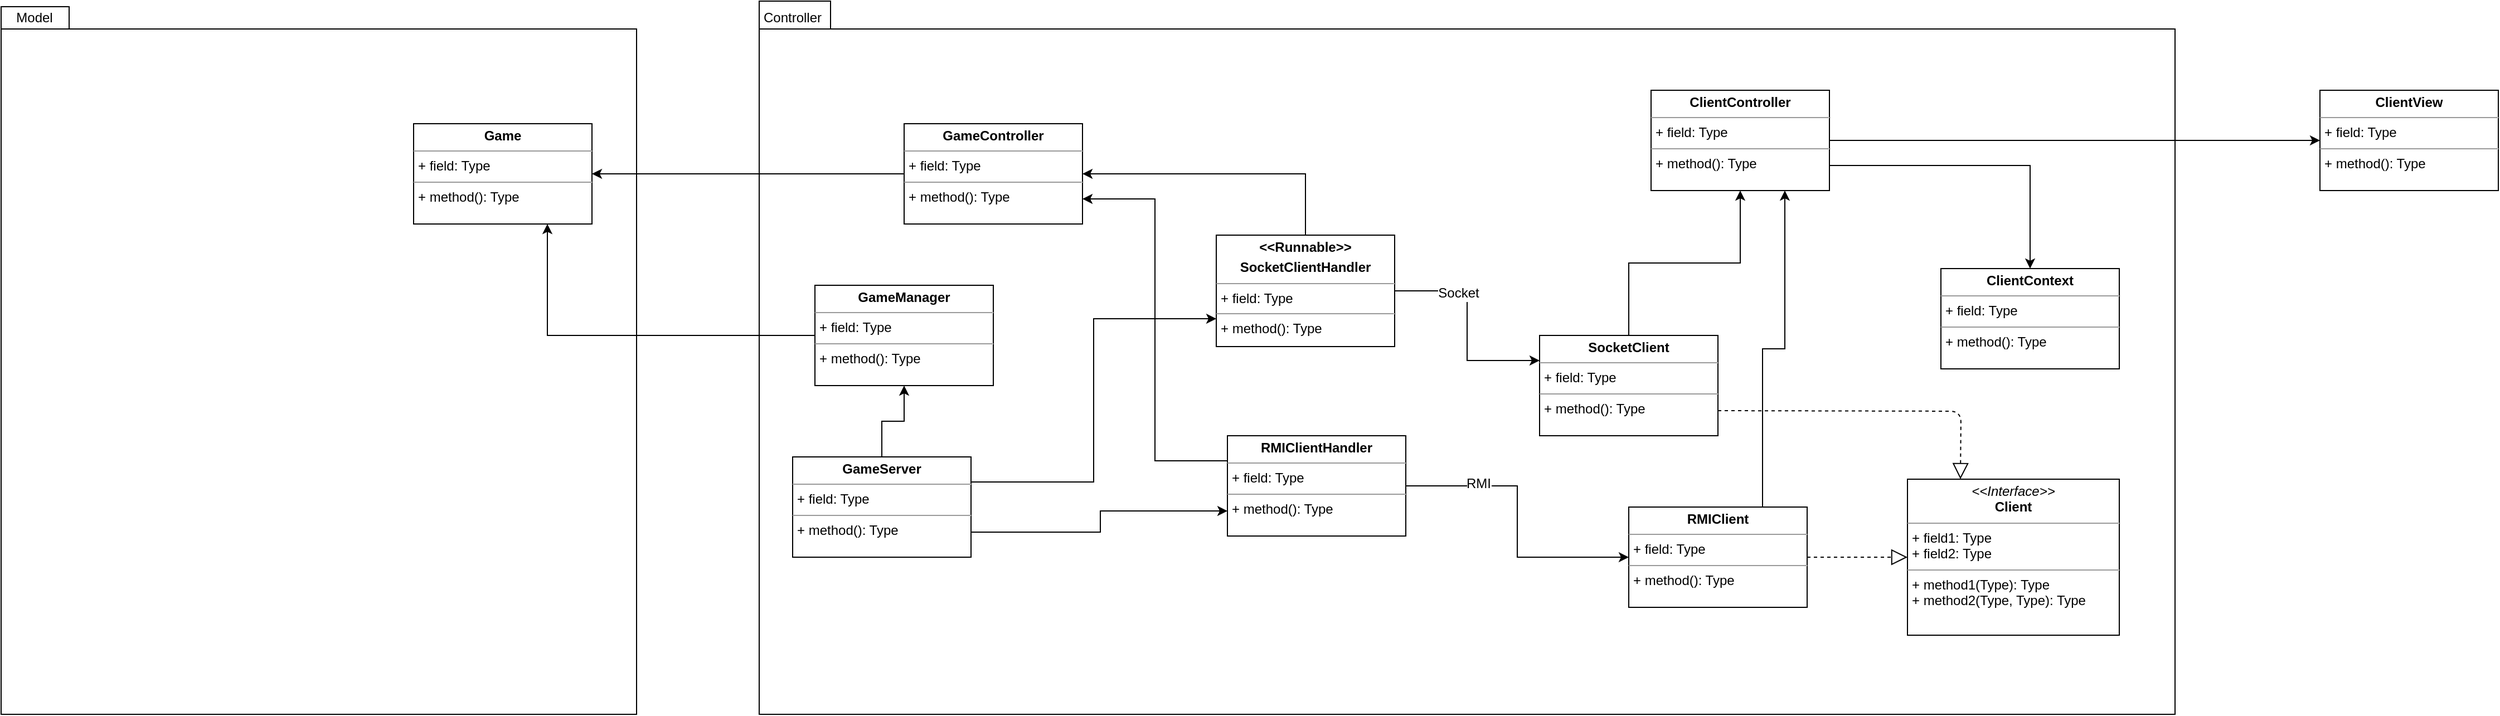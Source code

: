 <mxfile version="10.6.5" type="device"><diagram id="B-Fk8EZy92dVGZj2xUJW" name="Page-1"><mxGraphModel dx="1108" dy="1126" grid="1" gridSize="10" guides="1" tooltips="1" connect="1" arrows="1" fold="1" page="1" pageScale="1" pageWidth="1169" pageHeight="1654" math="0" shadow="0"><root><mxCell id="0"/><mxCell id="1" parent="0"/><mxCell id="_Hetym481YWSwNtasXoo-27" value="" style="shape=folder;fontStyle=1;spacingTop=10;tabWidth=61;tabHeight=20;tabPosition=left;html=1;" parent="1" vertex="1"><mxGeometry x="30" y="511" width="570" height="635" as="geometry"/></mxCell><mxCell id="_Hetym481YWSwNtasXoo-1" value="" style="shape=folder;fontStyle=1;spacingTop=10;tabWidth=62;tabHeight=25;tabPosition=left;html=1;" parent="1" vertex="1"><mxGeometry x="710" y="506" width="1270" height="640" as="geometry"/></mxCell><mxCell id="_Hetym481YWSwNtasXoo-7" value="&lt;p style=&quot;margin: 0px ; margin-top: 4px ; text-align: center&quot;&gt;&lt;b&gt;Game&lt;/b&gt;&lt;/p&gt;&lt;hr size=&quot;1&quot;&gt;&lt;p style=&quot;margin: 0px ; margin-left: 4px&quot;&gt;+ field: Type&lt;/p&gt;&lt;hr size=&quot;1&quot;&gt;&lt;p style=&quot;margin: 0px ; margin-left: 4px&quot;&gt;+ method(): Type&lt;/p&gt;" style="verticalAlign=top;align=left;overflow=fill;fontSize=12;fontFamily=Helvetica;html=1;" parent="1" vertex="1"><mxGeometry x="400" y="616" width="160" height="90" as="geometry"/></mxCell><mxCell id="_Hetym481YWSwNtasXoo-8" value="&lt;p style=&quot;margin: 0px ; margin-top: 4px ; text-align: center&quot;&gt;&lt;b&gt;ClientView&lt;/b&gt;&lt;/p&gt;&lt;hr size=&quot;1&quot;&gt;&lt;p style=&quot;margin: 0px ; margin-left: 4px&quot;&gt;+ field: Type&lt;/p&gt;&lt;hr size=&quot;1&quot;&gt;&lt;p style=&quot;margin: 0px ; margin-left: 4px&quot;&gt;+ method(): Type&lt;/p&gt;" style="verticalAlign=top;align=left;overflow=fill;fontSize=12;fontFamily=Helvetica;html=1;" parent="1" vertex="1"><mxGeometry x="2110" y="586" width="160" height="90" as="geometry"/></mxCell><mxCell id="_Hetym481YWSwNtasXoo-25" style="edgeStyle=orthogonalEdgeStyle;rounded=0;orthogonalLoop=1;jettySize=auto;html=1;exitX=1;exitY=0.5;exitDx=0;exitDy=0;entryX=0;entryY=0.5;entryDx=0;entryDy=0;" parent="1" source="_Hetym481YWSwNtasXoo-9" target="_Hetym481YWSwNtasXoo-8" edge="1"><mxGeometry relative="1" as="geometry"/></mxCell><mxCell id="_Hetym481YWSwNtasXoo-33" style="edgeStyle=orthogonalEdgeStyle;rounded=0;orthogonalLoop=1;jettySize=auto;html=1;exitX=1;exitY=0.75;exitDx=0;exitDy=0;" parent="1" source="_Hetym481YWSwNtasXoo-9" target="_Hetym481YWSwNtasXoo-32" edge="1"><mxGeometry relative="1" as="geometry"/></mxCell><mxCell id="_Hetym481YWSwNtasXoo-9" value="&lt;p style=&quot;margin: 0px ; margin-top: 4px ; text-align: center&quot;&gt;&lt;b&gt;ClientController&lt;/b&gt;&lt;/p&gt;&lt;hr size=&quot;1&quot;&gt;&lt;p style=&quot;margin: 0px ; margin-left: 4px&quot;&gt;+ field: Type&lt;/p&gt;&lt;hr size=&quot;1&quot;&gt;&lt;p style=&quot;margin: 0px ; margin-left: 4px&quot;&gt;+ method(): Type&lt;/p&gt;" style="verticalAlign=top;align=left;overflow=fill;fontSize=12;fontFamily=Helvetica;html=1;" parent="1" vertex="1"><mxGeometry x="1510" y="586" width="160" height="90" as="geometry"/></mxCell><mxCell id="_Hetym481YWSwNtasXoo-24" style="edgeStyle=orthogonalEdgeStyle;rounded=0;orthogonalLoop=1;jettySize=auto;html=1;exitX=0.5;exitY=0;exitDx=0;exitDy=0;entryX=0.5;entryY=1;entryDx=0;entryDy=0;" parent="1" source="_Hetym481YWSwNtasXoo-10" target="_Hetym481YWSwNtasXoo-9" edge="1"><mxGeometry relative="1" as="geometry"/></mxCell><mxCell id="_Hetym481YWSwNtasXoo-10" value="&lt;p style=&quot;margin: 0px ; margin-top: 4px ; text-align: center&quot;&gt;&lt;b&gt;SocketClient&lt;/b&gt;&lt;/p&gt;&lt;hr size=&quot;1&quot;&gt;&lt;p style=&quot;margin: 0px ; margin-left: 4px&quot;&gt;+ field: Type&lt;/p&gt;&lt;hr size=&quot;1&quot;&gt;&lt;p style=&quot;margin: 0px ; margin-left: 4px&quot;&gt;+ method(): Type&lt;/p&gt;" style="verticalAlign=top;align=left;overflow=fill;fontSize=12;fontFamily=Helvetica;html=1;" parent="1" vertex="1"><mxGeometry x="1410" y="806" width="160" height="90" as="geometry"/></mxCell><mxCell id="_Hetym481YWSwNtasXoo-26" style="edgeStyle=orthogonalEdgeStyle;rounded=0;orthogonalLoop=1;jettySize=auto;html=1;exitX=0;exitY=0.5;exitDx=0;exitDy=0;entryX=1;entryY=0.5;entryDx=0;entryDy=0;" parent="1" source="_Hetym481YWSwNtasXoo-11" target="_Hetym481YWSwNtasXoo-7" edge="1"><mxGeometry relative="1" as="geometry"/></mxCell><mxCell id="_Hetym481YWSwNtasXoo-11" value="&lt;p style=&quot;margin: 0px ; margin-top: 4px ; text-align: center&quot;&gt;&lt;b&gt;GameController&lt;/b&gt;&lt;/p&gt;&lt;hr size=&quot;1&quot;&gt;&lt;p style=&quot;margin: 0px ; margin-left: 4px&quot;&gt;+ field: Type&lt;/p&gt;&lt;hr size=&quot;1&quot;&gt;&lt;p style=&quot;margin: 0px ; margin-left: 4px&quot;&gt;+ method(): Type&lt;/p&gt;" style="verticalAlign=top;align=left;overflow=fill;fontSize=12;fontFamily=Helvetica;html=1;" parent="1" vertex="1"><mxGeometry x="840" y="616" width="160" height="90" as="geometry"/></mxCell><mxCell id="_Hetym481YWSwNtasXoo-23" style="edgeStyle=orthogonalEdgeStyle;rounded=0;orthogonalLoop=1;jettySize=auto;html=1;exitX=1;exitY=0.5;exitDx=0;exitDy=0;entryX=0;entryY=0.5;entryDx=0;entryDy=0;" parent="1" source="_Hetym481YWSwNtasXoo-12" target="i9JCn7BGPy8pryA2X0ug-10" edge="1"><mxGeometry relative="1" as="geometry"><mxPoint x="1490" y="1000" as="targetPoint"/></mxGeometry></mxCell><mxCell id="_Hetym481YWSwNtasXoo-35" value="RMI" style="text;html=1;resizable=0;points=[];align=center;verticalAlign=middle;labelBackgroundColor=#ffffff;" parent="_Hetym481YWSwNtasXoo-23" vertex="1" connectable="0"><mxGeometry x="-0.511" y="2" relative="1" as="geometry"><mxPoint as="offset"/></mxGeometry></mxCell><mxCell id="_Hetym481YWSwNtasXoo-30" style="edgeStyle=orthogonalEdgeStyle;rounded=0;orthogonalLoop=1;jettySize=auto;html=1;exitX=0;exitY=0.25;exitDx=0;exitDy=0;entryX=1;entryY=0.75;entryDx=0;entryDy=0;" parent="1" source="_Hetym481YWSwNtasXoo-12" target="_Hetym481YWSwNtasXoo-11" edge="1"><mxGeometry relative="1" as="geometry"/></mxCell><mxCell id="_Hetym481YWSwNtasXoo-12" value="&lt;p style=&quot;margin: 0px ; margin-top: 4px ; text-align: center&quot;&gt;&lt;b&gt;RMIClientHandler&lt;/b&gt;&lt;/p&gt;&lt;hr size=&quot;1&quot;&gt;&lt;p style=&quot;margin: 0px ; margin-left: 4px&quot;&gt;+ field: Type&lt;/p&gt;&lt;hr size=&quot;1&quot;&gt;&lt;p style=&quot;margin: 0px ; margin-left: 4px&quot;&gt;+ method(): Type&lt;/p&gt;" style="verticalAlign=top;align=left;overflow=fill;fontSize=12;fontFamily=Helvetica;html=1;" parent="1" vertex="1"><mxGeometry x="1130" y="896" width="160" height="90" as="geometry"/></mxCell><mxCell id="_Hetym481YWSwNtasXoo-19" style="edgeStyle=orthogonalEdgeStyle;rounded=0;orthogonalLoop=1;jettySize=auto;html=1;exitX=0.5;exitY=0;exitDx=0;exitDy=0;entryX=1;entryY=0.5;entryDx=0;entryDy=0;" parent="1" source="_Hetym481YWSwNtasXoo-13" target="_Hetym481YWSwNtasXoo-11" edge="1"><mxGeometry relative="1" as="geometry"/></mxCell><mxCell id="_Hetym481YWSwNtasXoo-22" style="edgeStyle=orthogonalEdgeStyle;rounded=0;orthogonalLoop=1;jettySize=auto;html=1;exitX=1;exitY=0.5;exitDx=0;exitDy=0;entryX=0;entryY=0.25;entryDx=0;entryDy=0;" parent="1" source="_Hetym481YWSwNtasXoo-13" target="_Hetym481YWSwNtasXoo-10" edge="1"><mxGeometry relative="1" as="geometry"/></mxCell><mxCell id="_Hetym481YWSwNtasXoo-34" value="Socket" style="text;html=1;resizable=0;points=[];align=center;verticalAlign=middle;labelBackgroundColor=#ffffff;" parent="_Hetym481YWSwNtasXoo-22" vertex="1" connectable="0"><mxGeometry x="-0.414" y="-2" relative="1" as="geometry"><mxPoint as="offset"/></mxGeometry></mxCell><mxCell id="_Hetym481YWSwNtasXoo-13" value="&lt;p style=&quot;margin: 0px ; margin-top: 4px ; text-align: center&quot;&gt;&lt;b&gt;&amp;lt;&amp;lt;Runnable&amp;gt;&amp;gt;&lt;/b&gt;&lt;/p&gt;&lt;p style=&quot;margin: 0px ; margin-top: 4px ; text-align: center&quot;&gt;&lt;b&gt;SocketClientHandler&lt;/b&gt;&lt;/p&gt;&lt;hr size=&quot;1&quot;&gt;&lt;p style=&quot;margin: 0px ; margin-left: 4px&quot;&gt;+ field: Type&lt;/p&gt;&lt;hr size=&quot;1&quot;&gt;&lt;p style=&quot;margin: 0px ; margin-left: 4px&quot;&gt;+ method(): Type&lt;/p&gt;" style="verticalAlign=top;align=left;overflow=fill;fontSize=12;fontFamily=Helvetica;html=1;" parent="1" vertex="1"><mxGeometry x="1120" y="716" width="160" height="100" as="geometry"/></mxCell><mxCell id="_Hetym481YWSwNtasXoo-20" style="edgeStyle=orthogonalEdgeStyle;rounded=0;orthogonalLoop=1;jettySize=auto;html=1;exitX=1;exitY=0.25;exitDx=0;exitDy=0;entryX=0;entryY=0.75;entryDx=0;entryDy=0;" parent="1" source="_Hetym481YWSwNtasXoo-14" target="_Hetym481YWSwNtasXoo-13" edge="1"><mxGeometry relative="1" as="geometry"/></mxCell><mxCell id="_Hetym481YWSwNtasXoo-21" style="edgeStyle=orthogonalEdgeStyle;rounded=0;orthogonalLoop=1;jettySize=auto;html=1;exitX=1;exitY=0.75;exitDx=0;exitDy=0;entryX=0;entryY=0.75;entryDx=0;entryDy=0;" parent="1" source="_Hetym481YWSwNtasXoo-14" target="_Hetym481YWSwNtasXoo-12" edge="1"><mxGeometry relative="1" as="geometry"><Array as="points"><mxPoint x="1016" y="982"/><mxPoint x="1016" y="964"/></Array></mxGeometry></mxCell><mxCell id="i9JCn7BGPy8pryA2X0ug-22" style="edgeStyle=orthogonalEdgeStyle;rounded=0;orthogonalLoop=1;jettySize=auto;html=1;exitX=0.5;exitY=0;exitDx=0;exitDy=0;entryX=0.5;entryY=1;entryDx=0;entryDy=0;" edge="1" parent="1" source="_Hetym481YWSwNtasXoo-14" target="i9JCn7BGPy8pryA2X0ug-19"><mxGeometry relative="1" as="geometry"/></mxCell><mxCell id="_Hetym481YWSwNtasXoo-14" value="&lt;p style=&quot;margin: 0px ; margin-top: 4px ; text-align: center&quot;&gt;&lt;b&gt;GameServer&lt;/b&gt;&lt;/p&gt;&lt;hr size=&quot;1&quot;&gt;&lt;p style=&quot;margin: 0px ; margin-left: 4px&quot;&gt;+ field: Type&lt;/p&gt;&lt;hr size=&quot;1&quot;&gt;&lt;p style=&quot;margin: 0px ; margin-left: 4px&quot;&gt;+ method(): Type&lt;/p&gt;" style="verticalAlign=top;align=left;overflow=fill;fontSize=12;fontFamily=Helvetica;html=1;" parent="1" vertex="1"><mxGeometry x="740" y="915" width="160" height="90" as="geometry"/></mxCell><mxCell id="_Hetym481YWSwNtasXoo-28" value="Model" style="text;html=1;strokeColor=none;fillColor=none;align=center;verticalAlign=middle;whiteSpace=wrap;rounded=0;" parent="1" vertex="1"><mxGeometry x="40" y="511" width="40" height="20" as="geometry"/></mxCell><mxCell id="_Hetym481YWSwNtasXoo-29" value="Controller" style="text;html=1;strokeColor=none;fillColor=none;align=center;verticalAlign=middle;whiteSpace=wrap;rounded=0;" parent="1" vertex="1"><mxGeometry x="720" y="511" width="40" height="20" as="geometry"/></mxCell><mxCell id="_Hetym481YWSwNtasXoo-32" value="&lt;p style=&quot;margin: 0px ; margin-top: 4px ; text-align: center&quot;&gt;&lt;b&gt;ClientContext&lt;/b&gt;&lt;/p&gt;&lt;hr size=&quot;1&quot;&gt;&lt;p style=&quot;margin: 0px ; margin-left: 4px&quot;&gt;+ field: Type&lt;/p&gt;&lt;hr size=&quot;1&quot;&gt;&lt;p style=&quot;margin: 0px ; margin-left: 4px&quot;&gt;+ method(): Type&lt;/p&gt;" style="verticalAlign=top;align=left;overflow=fill;fontSize=12;fontFamily=Helvetica;html=1;" parent="1" vertex="1"><mxGeometry x="1770" y="746" width="160" height="90" as="geometry"/></mxCell><mxCell id="i9JCn7BGPy8pryA2X0ug-9" value="&lt;p style=&quot;margin: 0px ; margin-top: 4px ; text-align: center&quot;&gt;&lt;i&gt;&amp;lt;&amp;lt;Interface&amp;gt;&amp;gt;&lt;/i&gt;&lt;br&gt;&lt;b&gt;Client&lt;/b&gt;&lt;/p&gt;&lt;hr size=&quot;1&quot;&gt;&lt;p style=&quot;margin: 0px ; margin-left: 4px&quot;&gt;+ field1: Type&lt;br&gt;+ field2: Type&lt;/p&gt;&lt;hr size=&quot;1&quot;&gt;&lt;p style=&quot;margin: 0px ; margin-left: 4px&quot;&gt;+ method1(Type): Type&lt;br&gt;+ method2(Type, Type): Type&lt;/p&gt;" style="verticalAlign=top;align=left;overflow=fill;fontSize=12;fontFamily=Helvetica;html=1;" vertex="1" parent="1"><mxGeometry x="1740" y="935" width="190" height="140" as="geometry"/></mxCell><mxCell id="i9JCn7BGPy8pryA2X0ug-15" style="edgeStyle=orthogonalEdgeStyle;rounded=0;orthogonalLoop=1;jettySize=auto;html=1;exitX=0.75;exitY=0;exitDx=0;exitDy=0;entryX=0.75;entryY=1;entryDx=0;entryDy=0;" edge="1" parent="1" source="i9JCn7BGPy8pryA2X0ug-10" target="_Hetym481YWSwNtasXoo-9"><mxGeometry relative="1" as="geometry"/></mxCell><mxCell id="i9JCn7BGPy8pryA2X0ug-10" value="&lt;p style=&quot;margin: 0px ; margin-top: 4px ; text-align: center&quot;&gt;&lt;b&gt;RMIClient&lt;/b&gt;&lt;/p&gt;&lt;hr size=&quot;1&quot;&gt;&lt;p style=&quot;margin: 0px ; margin-left: 4px&quot;&gt;+ field: Type&lt;/p&gt;&lt;hr size=&quot;1&quot;&gt;&lt;p style=&quot;margin: 0px ; margin-left: 4px&quot;&gt;+ method(): Type&lt;/p&gt;" style="verticalAlign=top;align=left;overflow=fill;fontSize=12;fontFamily=Helvetica;html=1;" vertex="1" parent="1"><mxGeometry x="1490" y="960" width="160" height="90" as="geometry"/></mxCell><mxCell id="i9JCn7BGPy8pryA2X0ug-12" value="" style="endArrow=block;dashed=1;endFill=0;endSize=12;html=1;exitX=1;exitY=0.5;exitDx=0;exitDy=0;entryX=0;entryY=0.5;entryDx=0;entryDy=0;" edge="1" parent="1" source="i9JCn7BGPy8pryA2X0ug-10" target="i9JCn7BGPy8pryA2X0ug-9"><mxGeometry width="160" relative="1" as="geometry"><mxPoint x="930" y="1170" as="sourcePoint"/><mxPoint x="1090" y="1170" as="targetPoint"/></mxGeometry></mxCell><mxCell id="i9JCn7BGPy8pryA2X0ug-13" value="" style="endArrow=block;dashed=1;endFill=0;endSize=12;html=1;exitX=1;exitY=0.75;exitDx=0;exitDy=0;entryX=0.25;entryY=0;entryDx=0;entryDy=0;" edge="1" parent="1" source="_Hetym481YWSwNtasXoo-10" target="i9JCn7BGPy8pryA2X0ug-9"><mxGeometry width="160" relative="1" as="geometry"><mxPoint x="930" y="1170" as="sourcePoint"/><mxPoint x="1090" y="1170" as="targetPoint"/><Array as="points"><mxPoint x="1788" y="874"/></Array></mxGeometry></mxCell><mxCell id="i9JCn7BGPy8pryA2X0ug-21" style="edgeStyle=orthogonalEdgeStyle;rounded=0;orthogonalLoop=1;jettySize=auto;html=1;exitX=0;exitY=0.5;exitDx=0;exitDy=0;entryX=0.75;entryY=1;entryDx=0;entryDy=0;" edge="1" parent="1" source="i9JCn7BGPy8pryA2X0ug-19" target="_Hetym481YWSwNtasXoo-7"><mxGeometry relative="1" as="geometry"/></mxCell><mxCell id="i9JCn7BGPy8pryA2X0ug-19" value="&lt;p style=&quot;margin: 0px ; margin-top: 4px ; text-align: center&quot;&gt;&lt;b&gt;GameManager&lt;/b&gt;&lt;/p&gt;&lt;hr size=&quot;1&quot;&gt;&lt;p style=&quot;margin: 0px ; margin-left: 4px&quot;&gt;+ field: Type&lt;/p&gt;&lt;hr size=&quot;1&quot;&gt;&lt;p style=&quot;margin: 0px ; margin-left: 4px&quot;&gt;+ method(): Type&lt;/p&gt;" style="verticalAlign=top;align=left;overflow=fill;fontSize=12;fontFamily=Helvetica;html=1;" vertex="1" parent="1"><mxGeometry x="760" y="761" width="160" height="90" as="geometry"/></mxCell></root></mxGraphModel></diagram></mxfile>